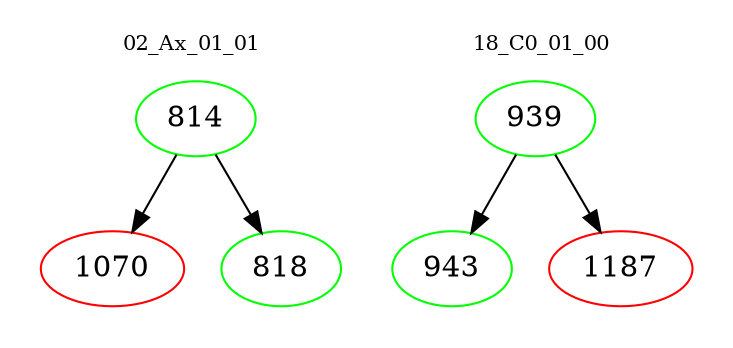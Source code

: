 digraph{
subgraph cluster_0 {
color = white
label = "02_Ax_01_01";
fontsize=10;
T0_814 [label="814", color="green"]
T0_814 -> T0_1070 [color="black"]
T0_1070 [label="1070", color="red"]
T0_814 -> T0_818 [color="black"]
T0_818 [label="818", color="green"]
}
subgraph cluster_1 {
color = white
label = "18_C0_01_00";
fontsize=10;
T1_939 [label="939", color="green"]
T1_939 -> T1_943 [color="black"]
T1_943 [label="943", color="green"]
T1_939 -> T1_1187 [color="black"]
T1_1187 [label="1187", color="red"]
}
}
